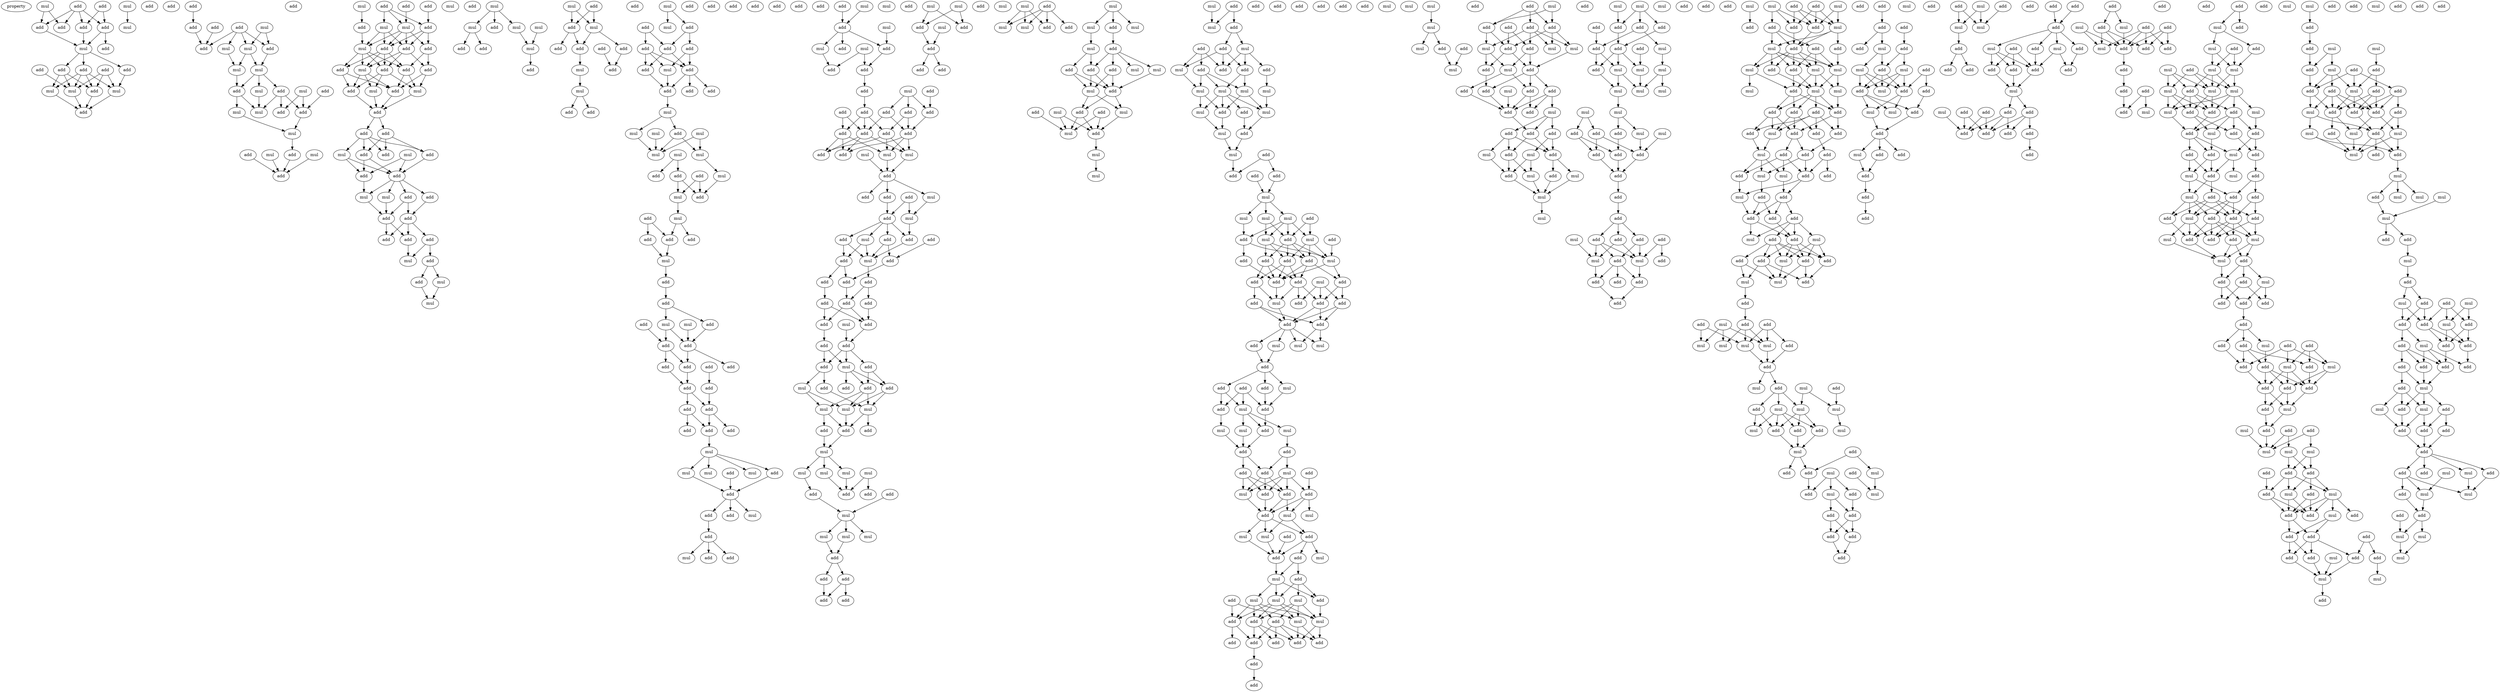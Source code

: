 digraph {
    node [fontcolor=black]
    property [mul=2,lf=1.9]
    0 [ label = add ];
    1 [ label = mul ];
    2 [ label = add ];
    3 [ label = add ];
    4 [ label = add ];
    5 [ label = add ];
    6 [ label = add ];
    7 [ label = add ];
    8 [ label = mul ];
    9 [ label = add ];
    10 [ label = add ];
    11 [ label = add ];
    12 [ label = add ];
    13 [ label = add ];
    14 [ label = add ];
    15 [ label = mul ];
    16 [ label = mul ];
    17 [ label = mul ];
    18 [ label = add ];
    19 [ label = mul ];
    20 [ label = add ];
    21 [ label = add ];
    22 [ label = mul ];
    23 [ label = add ];
    24 [ label = add ];
    25 [ label = add ];
    26 [ label = add ];
    27 [ label = mul ];
    28 [ label = add ];
    29 [ label = mul ];
    30 [ label = mul ];
    31 [ label = add ];
    32 [ label = mul ];
    33 [ label = mul ];
    34 [ label = add ];
    35 [ label = add ];
    36 [ label = add ];
    37 [ label = mul ];
    38 [ label = mul ];
    39 [ label = add ];
    40 [ label = add ];
    41 [ label = mul ];
    42 [ label = mul ];
    43 [ label = mul ];
    44 [ label = add ];
    45 [ label = mul ];
    46 [ label = add ];
    47 [ label = mul ];
    48 [ label = add ];
    49 [ label = add ];
    50 [ label = add ];
    51 [ label = add ];
    52 [ label = mul ];
    53 [ label = add ];
    54 [ label = mul ];
    55 [ label = add ];
    56 [ label = add ];
    57 [ label = mul ];
    58 [ label = add ];
    59 [ label = add ];
    60 [ label = mul ];
    61 [ label = add ];
    62 [ label = add ];
    63 [ label = mul ];
    64 [ label = add ];
    65 [ label = add ];
    66 [ label = add ];
    67 [ label = add ];
    68 [ label = add ];
    69 [ label = mul ];
    70 [ label = mul ];
    71 [ label = add ];
    72 [ label = add ];
    73 [ label = add ];
    74 [ label = mul ];
    75 [ label = add ];
    76 [ label = mul ];
    77 [ label = add ];
    78 [ label = add ];
    79 [ label = add ];
    80 [ label = add ];
    81 [ label = add ];
    82 [ label = mul ];
    83 [ label = add ];
    84 [ label = mul ];
    85 [ label = mul ];
    86 [ label = add ];
    87 [ label = add ];
    88 [ label = add ];
    89 [ label = add ];
    90 [ label = add ];
    91 [ label = add ];
    92 [ label = mul ];
    93 [ label = add ];
    94 [ label = add ];
    95 [ label = mul ];
    96 [ label = mul ];
    97 [ label = mul ];
    98 [ label = mul ];
    99 [ label = mul ];
    100 [ label = mul ];
    101 [ label = add ];
    102 [ label = add ];
    103 [ label = add ];
    104 [ label = mul ];
    105 [ label = add ];
    106 [ label = mul ];
    107 [ label = add ];
    108 [ label = mul ];
    109 [ label = add ];
    110 [ label = add ];
    111 [ label = add ];
    112 [ label = add ];
    113 [ label = add ];
    114 [ label = add ];
    115 [ label = add ];
    116 [ label = mul ];
    117 [ label = mul ];
    118 [ label = add ];
    119 [ label = add ];
    120 [ label = mul ];
    121 [ label = add ];
    122 [ label = add ];
    123 [ label = mul ];
    124 [ label = add ];
    125 [ label = add ];
    126 [ label = add ];
    127 [ label = add ];
    128 [ label = mul ];
    129 [ label = add ];
    130 [ label = add ];
    131 [ label = add ];
    132 [ label = add ];
    133 [ label = add ];
    134 [ label = mul ];
    135 [ label = mul ];
    136 [ label = add ];
    137 [ label = add ];
    138 [ label = mul ];
    139 [ label = mul ];
    140 [ label = mul ];
    141 [ label = mul ];
    142 [ label = mul ];
    143 [ label = add ];
    144 [ label = mul ];
    145 [ label = add ];
    146 [ label = add ];
    147 [ label = add ];
    148 [ label = add ];
    149 [ label = mul ];
    150 [ label = add ];
    151 [ label = mul ];
    152 [ label = add ];
    153 [ label = add ];
    154 [ label = add ];
    155 [ label = mul ];
    156 [ label = add ];
    157 [ label = add ];
    158 [ label = mul ];
    159 [ label = add ];
    160 [ label = mul ];
    161 [ label = add ];
    162 [ label = add ];
    163 [ label = add ];
    164 [ label = add ];
    165 [ label = add ];
    166 [ label = add ];
    167 [ label = add ];
    168 [ label = add ];
    169 [ label = add ];
    170 [ label = add ];
    171 [ label = add ];
    172 [ label = add ];
    173 [ label = add ];
    174 [ label = add ];
    175 [ label = add ];
    176 [ label = add ];
    177 [ label = mul ];
    178 [ label = add ];
    179 [ label = mul ];
    180 [ label = mul ];
    181 [ label = add ];
    182 [ label = mul ];
    183 [ label = add ];
    184 [ label = add ];
    185 [ label = add ];
    186 [ label = add ];
    187 [ label = add ];
    188 [ label = mul ];
    189 [ label = add ];
    190 [ label = mul ];
    191 [ label = add ];
    192 [ label = add ];
    193 [ label = add ];
    194 [ label = mul ];
    195 [ label = add ];
    196 [ label = mul ];
    197 [ label = mul ];
    198 [ label = add ];
    199 [ label = mul ];
    200 [ label = add ];
    201 [ label = add ];
    202 [ label = add ];
    203 [ label = add ];
    204 [ label = mul ];
    205 [ label = add ];
    206 [ label = add ];
    207 [ label = add ];
    208 [ label = add ];
    209 [ label = add ];
    210 [ label = add ];
    211 [ label = add ];
    212 [ label = add ];
    213 [ label = add ];
    214 [ label = add ];
    215 [ label = add ];
    216 [ label = mul ];
    217 [ label = add ];
    218 [ label = mul ];
    219 [ label = mul ];
    220 [ label = add ];
    221 [ label = add ];
    222 [ label = add ];
    223 [ label = mul ];
    224 [ label = add ];
    225 [ label = add ];
    226 [ label = mul ];
    227 [ label = add ];
    228 [ label = mul ];
    229 [ label = add ];
    230 [ label = add ];
    231 [ label = add ];
    232 [ label = mul ];
    233 [ label = add ];
    234 [ label = add ];
    235 [ label = add ];
    236 [ label = add ];
    237 [ label = add ];
    238 [ label = add ];
    239 [ label = add ];
    240 [ label = add ];
    241 [ label = mul ];
    242 [ label = add ];
    243 [ label = add ];
    244 [ label = add ];
    245 [ label = add ];
    246 [ label = add ];
    247 [ label = add ];
    248 [ label = mul ];
    249 [ label = add ];
    250 [ label = add ];
    251 [ label = add ];
    252 [ label = mul ];
    253 [ label = add ];
    254 [ label = mul ];
    255 [ label = mul ];
    256 [ label = mul ];
    257 [ label = add ];
    258 [ label = add ];
    259 [ label = mul ];
    260 [ label = add ];
    261 [ label = mul ];
    262 [ label = mul ];
    263 [ label = mul ];
    264 [ label = mul ];
    265 [ label = mul ];
    266 [ label = add ];
    267 [ label = add ];
    268 [ label = add ];
    269 [ label = add ];
    270 [ label = mul ];
    271 [ label = mul ];
    272 [ label = mul ];
    273 [ label = add ];
    274 [ label = mul ];
    275 [ label = add ];
    276 [ label = add ];
    277 [ label = add ];
    278 [ label = add ];
    279 [ label = add ];
    280 [ label = mul ];
    281 [ label = mul ];
    282 [ label = add ];
    283 [ label = mul ];
    284 [ label = add ];
    285 [ label = add ];
    286 [ label = add ];
    287 [ label = add ];
    288 [ label = add ];
    289 [ label = mul ];
    290 [ label = add ];
    291 [ label = mul ];
    292 [ label = mul ];
    293 [ label = add ];
    294 [ label = mul ];
    295 [ label = add ];
    296 [ label = mul ];
    297 [ label = add ];
    298 [ label = mul ];
    299 [ label = mul ];
    300 [ label = add ];
    301 [ label = mul ];
    302 [ label = mul ];
    303 [ label = add ];
    304 [ label = add ];
    305 [ label = add ];
    306 [ label = mul ];
    307 [ label = mul ];
    308 [ label = add ];
    309 [ label = add ];
    310 [ label = add ];
    311 [ label = add ];
    312 [ label = mul ];
    313 [ label = mul ];
    314 [ label = mul ];
    315 [ label = add ];
    316 [ label = mul ];
    317 [ label = mul ];
    318 [ label = add ];
    319 [ label = add ];
    320 [ label = mul ];
    321 [ label = mul ];
    322 [ label = mul ];
    323 [ label = add ];
    324 [ label = add ];
    325 [ label = add ];
    326 [ label = add ];
    327 [ label = add ];
    328 [ label = add ];
    329 [ label = mul ];
    330 [ label = mul ];
    331 [ label = mul ];
    332 [ label = mul ];
    333 [ label = mul ];
    334 [ label = add ];
    335 [ label = mul ];
    336 [ label = add ];
    337 [ label = mul ];
    338 [ label = mul ];
    339 [ label = add ];
    340 [ label = mul ];
    341 [ label = add ];
    342 [ label = add ];
    343 [ label = add ];
    344 [ label = add ];
    345 [ label = add ];
    346 [ label = mul ];
    347 [ label = mul ];
    348 [ label = mul ];
    349 [ label = add ];
    350 [ label = mul ];
    351 [ label = add ];
    352 [ label = add ];
    353 [ label = mul ];
    354 [ label = add ];
    355 [ label = mul ];
    356 [ label = add ];
    357 [ label = add ];
    358 [ label = add ];
    359 [ label = add ];
    360 [ label = mul ];
    361 [ label = add ];
    362 [ label = add ];
    363 [ label = add ];
    364 [ label = add ];
    365 [ label = mul ];
    366 [ label = add ];
    367 [ label = add ];
    368 [ label = mul ];
    369 [ label = add ];
    370 [ label = add ];
    371 [ label = add ];
    372 [ label = add ];
    373 [ label = add ];
    374 [ label = add ];
    375 [ label = mul ];
    376 [ label = mul ];
    377 [ label = mul ];
    378 [ label = add ];
    379 [ label = add ];
    380 [ label = mul ];
    381 [ label = add ];
    382 [ label = add ];
    383 [ label = add ];
    384 [ label = mul ];
    385 [ label = add ];
    386 [ label = mul ];
    387 [ label = mul ];
    388 [ label = add ];
    389 [ label = mul ];
    390 [ label = add ];
    391 [ label = add ];
    392 [ label = add ];
    393 [ label = add ];
    394 [ label = mul ];
    395 [ label = add ];
    396 [ label = add ];
    397 [ label = mul ];
    398 [ label = add ];
    399 [ label = add ];
    400 [ label = mul ];
    401 [ label = mul ];
    402 [ label = add ];
    403 [ label = add ];
    404 [ label = mul ];
    405 [ label = mul ];
    406 [ label = add ];
    407 [ label = mul ];
    408 [ label = add ];
    409 [ label = add ];
    410 [ label = add ];
    411 [ label = add ];
    412 [ label = mul ];
    413 [ label = mul ];
    414 [ label = mul ];
    415 [ label = add ];
    416 [ label = add ];
    417 [ label = mul ];
    418 [ label = mul ];
    419 [ label = add ];
    420 [ label = add ];
    421 [ label = mul ];
    422 [ label = add ];
    423 [ label = add ];
    424 [ label = add ];
    425 [ label = add ];
    426 [ label = add ];
    427 [ label = add ];
    428 [ label = add ];
    429 [ label = add ];
    430 [ label = add ];
    431 [ label = add ];
    432 [ label = add ];
    433 [ label = mul ];
    434 [ label = mul ];
    435 [ label = mul ];
    436 [ label = mul ];
    437 [ label = add ];
    438 [ label = add ];
    439 [ label = mul ];
    440 [ label = add ];
    441 [ label = mul ];
    442 [ label = mul ];
    443 [ label = add ];
    444 [ label = add ];
    445 [ label = add ];
    446 [ label = add ];
    447 [ label = add ];
    448 [ label = add ];
    449 [ label = mul ];
    450 [ label = mul ];
    451 [ label = mul ];
    452 [ label = add ];
    453 [ label = add ];
    454 [ label = mul ];
    455 [ label = add ];
    456 [ label = add ];
    457 [ label = mul ];
    458 [ label = add ];
    459 [ label = add ];
    460 [ label = add ];
    461 [ label = add ];
    462 [ label = mul ];
    463 [ label = add ];
    464 [ label = add ];
    465 [ label = add ];
    466 [ label = add ];
    467 [ label = add ];
    468 [ label = add ];
    469 [ label = mul ];
    470 [ label = mul ];
    471 [ label = add ];
    472 [ label = mul ];
    473 [ label = add ];
    474 [ label = mul ];
    475 [ label = mul ];
    476 [ label = add ];
    477 [ label = mul ];
    478 [ label = mul ];
    479 [ label = mul ];
    480 [ label = add ];
    481 [ label = add ];
    482 [ label = add ];
    483 [ label = add ];
    484 [ label = mul ];
    485 [ label = add ];
    486 [ label = add ];
    487 [ label = add ];
    488 [ label = mul ];
    489 [ label = add ];
    490 [ label = mul ];
    491 [ label = mul ];
    492 [ label = mul ];
    493 [ label = mul ];
    494 [ label = mul ];
    495 [ label = mul ];
    496 [ label = mul ];
    497 [ label = mul ];
    498 [ label = add ];
    499 [ label = mul ];
    500 [ label = mul ];
    501 [ label = add ];
    502 [ label = add ];
    503 [ label = add ];
    504 [ label = add ];
    505 [ label = add ];
    506 [ label = add ];
    507 [ label = add ];
    508 [ label = add ];
    509 [ label = add ];
    510 [ label = add ];
    511 [ label = add ];
    512 [ label = add ];
    513 [ label = add ];
    514 [ label = add ];
    515 [ label = add ];
    516 [ label = mul ];
    517 [ label = mul ];
    518 [ label = add ];
    519 [ label = mul ];
    520 [ label = add ];
    521 [ label = add ];
    522 [ label = add ];
    523 [ label = add ];
    524 [ label = mul ];
    525 [ label = add ];
    526 [ label = add ];
    527 [ label = add ];
    528 [ label = mul ];
    529 [ label = mul ];
    530 [ label = add ];
    531 [ label = add ];
    532 [ label = add ];
    533 [ label = add ];
    534 [ label = mul ];
    535 [ label = mul ];
    536 [ label = add ];
    537 [ label = add ];
    538 [ label = add ];
    539 [ label = mul ];
    540 [ label = add ];
    541 [ label = add ];
    542 [ label = mul ];
    543 [ label = mul ];
    544 [ label = mul ];
    545 [ label = mul ];
    546 [ label = mul ];
    547 [ label = add ];
    548 [ label = add ];
    549 [ label = add ];
    550 [ label = add ];
    551 [ label = add ];
    552 [ label = mul ];
    553 [ label = add ];
    554 [ label = add ];
    555 [ label = add ];
    556 [ label = add ];
    557 [ label = add ];
    558 [ label = add ];
    559 [ label = add ];
    560 [ label = mul ];
    561 [ label = add ];
    562 [ label = mul ];
    563 [ label = mul ];
    564 [ label = add ];
    565 [ label = add ];
    566 [ label = add ];
    567 [ label = mul ];
    568 [ label = add ];
    569 [ label = add ];
    570 [ label = add ];
    571 [ label = add ];
    572 [ label = mul ];
    573 [ label = add ];
    574 [ label = add ];
    575 [ label = mul ];
    576 [ label = add ];
    577 [ label = mul ];
    578 [ label = add ];
    579 [ label = add ];
    580 [ label = add ];
    581 [ label = mul ];
    582 [ label = mul ];
    583 [ label = add ];
    584 [ label = add ];
    585 [ label = mul ];
    586 [ label = add ];
    587 [ label = add ];
    588 [ label = add ];
    589 [ label = mul ];
    590 [ label = mul ];
    591 [ label = mul ];
    592 [ label = mul ];
    593 [ label = add ];
    594 [ label = add ];
    595 [ label = add ];
    596 [ label = mul ];
    597 [ label = mul ];
    598 [ label = add ];
    599 [ label = add ];
    600 [ label = mul ];
    601 [ label = add ];
    602 [ label = mul ];
    603 [ label = mul ];
    604 [ label = add ];
    605 [ label = mul ];
    606 [ label = mul ];
    607 [ label = add ];
    608 [ label = add ];
    609 [ label = mul ];
    610 [ label = add ];
    611 [ label = mul ];
    612 [ label = mul ];
    613 [ label = add ];
    614 [ label = add ];
    615 [ label = add ];
    616 [ label = mul ];
    617 [ label = mul ];
    618 [ label = add ];
    619 [ label = add ];
    620 [ label = add ];
    621 [ label = add ];
    622 [ label = add ];
    623 [ label = add ];
    624 [ label = add ];
    625 [ label = add ];
    626 [ label = add ];
    627 [ label = add ];
    628 [ label = mul ];
    629 [ label = add ];
    630 [ label = add ];
    631 [ label = mul ];
    632 [ label = mul ];
    633 [ label = add ];
    634 [ label = add ];
    635 [ label = add ];
    636 [ label = mul ];
    637 [ label = add ];
    638 [ label = mul ];
    639 [ label = add ];
    640 [ label = mul ];
    641 [ label = mul ];
    642 [ label = add ];
    643 [ label = add ];
    644 [ label = add ];
    645 [ label = add ];
    646 [ label = add ];
    647 [ label = mul ];
    648 [ label = add ];
    649 [ label = add ];
    650 [ label = add ];
    651 [ label = mul ];
    652 [ label = add ];
    653 [ label = add ];
    654 [ label = mul ];
    655 [ label = add ];
    656 [ label = mul ];
    657 [ label = add ];
    658 [ label = add ];
    659 [ label = add ];
    660 [ label = add ];
    661 [ label = add ];
    662 [ label = add ];
    663 [ label = add ];
    664 [ label = add ];
    665 [ label = mul ];
    666 [ label = add ];
    667 [ label = mul ];
    668 [ label = add ];
    669 [ label = add ];
    670 [ label = add ];
    671 [ label = add ];
    672 [ label = mul ];
    673 [ label = add ];
    674 [ label = mul ];
    675 [ label = add ];
    676 [ label = add ];
    677 [ label = add ];
    678 [ label = add ];
    679 [ label = add ];
    680 [ label = add ];
    681 [ label = add ];
    682 [ label = add ];
    683 [ label = add ];
    684 [ label = add ];
    685 [ label = add ];
    686 [ label = mul ];
    687 [ label = mul ];
    688 [ label = add ];
    689 [ label = mul ];
    690 [ label = add ];
    691 [ label = add ];
    692 [ label = add ];
    693 [ label = add ];
    694 [ label = add ];
    695 [ label = add ];
    696 [ label = add ];
    697 [ label = add ];
    698 [ label = add ];
    699 [ label = mul ];
    700 [ label = add ];
    701 [ label = mul ];
    702 [ label = add ];
    703 [ label = add ];
    704 [ label = add ];
    705 [ label = add ];
    706 [ label = mul ];
    707 [ label = mul ];
    708 [ label = add ];
    709 [ label = mul ];
    710 [ label = mul ];
    711 [ label = mul ];
    712 [ label = mul ];
    713 [ label = mul ];
    714 [ label = add ];
    715 [ label = mul ];
    716 [ label = mul ];
    717 [ label = add ];
    718 [ label = add ];
    719 [ label = add ];
    720 [ label = add ];
    721 [ label = mul ];
    722 [ label = add ];
    723 [ label = add ];
    724 [ label = mul ];
    725 [ label = add ];
    726 [ label = add ];
    727 [ label = add ];
    728 [ label = add ];
    729 [ label = mul ];
    730 [ label = mul ];
    731 [ label = add ];
    732 [ label = add ];
    733 [ label = mul ];
    734 [ label = add ];
    735 [ label = add ];
    736 [ label = add ];
    737 [ label = add ];
    738 [ label = mul ];
    739 [ label = add ];
    740 [ label = add ];
    741 [ label = mul ];
    742 [ label = add ];
    743 [ label = mul ];
    744 [ label = add ];
    745 [ label = add ];
    746 [ label = add ];
    747 [ label = mul ];
    748 [ label = mul ];
    749 [ label = add ];
    750 [ label = add ];
    751 [ label = add ];
    752 [ label = mul ];
    753 [ label = add ];
    754 [ label = add ];
    755 [ label = add ];
    756 [ label = add ];
    757 [ label = add ];
    758 [ label = mul ];
    759 [ label = add ];
    760 [ label = add ];
    761 [ label = add ];
    762 [ label = mul ];
    763 [ label = add ];
    764 [ label = mul ];
    765 [ label = add ];
    766 [ label = add ];
    767 [ label = add ];
    768 [ label = add ];
    769 [ label = add ];
    770 [ label = mul ];
    771 [ label = mul ];
    772 [ label = add ];
    773 [ label = add ];
    774 [ label = add ];
    775 [ label = mul ];
    776 [ label = mul ];
    777 [ label = mul ];
    778 [ label = add ];
    779 [ label = add ];
    780 [ label = add ];
    781 [ label = add ];
    782 [ label = mul ];
    783 [ label = mul ];
    784 [ label = add ];
    785 [ label = mul ];
    786 [ label = add ];
    787 [ label = add ];
    788 [ label = add ];
    789 [ label = add ];
    790 [ label = add ];
    791 [ label = add ];
    792 [ label = mul ];
    793 [ label = add ];
    794 [ label = add ];
    795 [ label = add ];
    796 [ label = add ];
    797 [ label = mul ];
    798 [ label = mul ];
    799 [ label = add ];
    800 [ label = mul ];
    801 [ label = add ];
    802 [ label = add ];
    803 [ label = add ];
    804 [ label = mul ];
    805 [ label = mul ];
    806 [ label = add ];
    807 [ label = mul ];
    808 [ label = add ];
    809 [ label = add ];
    810 [ label = mul ];
    811 [ label = add ];
    812 [ label = add ];
    813 [ label = add ];
    814 [ label = add ];
    815 [ label = add ];
    816 [ label = mul ];
    817 [ label = add ];
    818 [ label = add ];
    819 [ label = add ];
    820 [ label = add ];
    821 [ label = add ];
    822 [ label = mul ];
    823 [ label = mul ];
    824 [ label = mul ];
    825 [ label = add ];
    826 [ label = add ];
    827 [ label = mul ];
    828 [ label = mul ];
    829 [ label = add ];
    830 [ label = mul ];
    831 [ label = mul ];
    832 [ label = mul ];
    833 [ label = add ];
    834 [ label = mul ];
    835 [ label = mul ];
    836 [ label = add ];
    837 [ label = add ];
    838 [ label = mul ];
    839 [ label = add ];
    840 [ label = add ];
    841 [ label = mul ];
    842 [ label = add ];
    843 [ label = mul ];
    844 [ label = add ];
    845 [ label = mul ];
    846 [ label = add ];
    847 [ label = add ];
    848 [ label = add ];
    849 [ label = add ];
    850 [ label = add ];
    851 [ label = add ];
    852 [ label = mul ];
    853 [ label = add ];
    854 [ label = add ];
    855 [ label = add ];
    856 [ label = add ];
    857 [ label = mul ];
    858 [ label = add ];
    859 [ label = mul ];
    860 [ label = add ];
    861 [ label = add ];
    862 [ label = mul ];
    863 [ label = add ];
    864 [ label = add ];
    865 [ label = add ];
    866 [ label = add ];
    867 [ label = add ];
    868 [ label = mul ];
    869 [ label = mul ];
    870 [ label = add ];
    871 [ label = add ];
    872 [ label = add ];
    873 [ label = add ];
    874 [ label = mul ];
    875 [ label = mul ];
    876 [ label = add ];
    877 [ label = add ];
    878 [ label = mul ];
    879 [ label = add ];
    880 [ label = mul ];
    881 [ label = mul ];
    0 -> 3 [ name = 0 ];
    0 -> 4 [ name = 1 ];
    0 -> 5 [ name = 2 ];
    0 -> 6 [ name = 3 ];
    1 -> 3 [ name = 4 ];
    1 -> 4 [ name = 5 ];
    2 -> 5 [ name = 6 ];
    2 -> 6 [ name = 7 ];
    3 -> 8 [ name = 8 ];
    5 -> 7 [ name = 9 ];
    5 -> 8 [ name = 10 ];
    6 -> 8 [ name = 11 ];
    8 -> 9 [ name = 12 ];
    8 -> 10 [ name = 13 ];
    8 -> 11 [ name = 14 ];
    9 -> 14 [ name = 15 ];
    9 -> 15 [ name = 16 ];
    9 -> 16 [ name = 17 ];
    10 -> 14 [ name = 18 ];
    10 -> 15 [ name = 19 ];
    10 -> 16 [ name = 20 ];
    10 -> 17 [ name = 21 ];
    11 -> 17 [ name = 22 ];
    12 -> 15 [ name = 23 ];
    13 -> 14 [ name = 24 ];
    13 -> 15 [ name = 25 ];
    13 -> 17 [ name = 26 ];
    14 -> 18 [ name = 27 ];
    15 -> 18 [ name = 28 ];
    16 -> 18 [ name = 29 ];
    17 -> 18 [ name = 30 ];
    19 -> 22 [ name = 31 ];
    23 -> 25 [ name = 32 ];
    24 -> 28 [ name = 33 ];
    24 -> 29 [ name = 34 ];
    24 -> 30 [ name = 35 ];
    24 -> 31 [ name = 36 ];
    25 -> 31 [ name = 37 ];
    26 -> 31 [ name = 38 ];
    27 -> 28 [ name = 39 ];
    27 -> 30 [ name = 40 ];
    28 -> 32 [ name = 41 ];
    29 -> 33 [ name = 42 ];
    30 -> 32 [ name = 43 ];
    30 -> 33 [ name = 44 ];
    32 -> 34 [ name = 45 ];
    32 -> 35 [ name = 46 ];
    32 -> 38 [ name = 47 ];
    33 -> 34 [ name = 48 ];
    34 -> 41 [ name = 49 ];
    34 -> 42 [ name = 50 ];
    35 -> 39 [ name = 51 ];
    35 -> 40 [ name = 52 ];
    35 -> 41 [ name = 53 ];
    36 -> 40 [ name = 54 ];
    37 -> 39 [ name = 55 ];
    37 -> 40 [ name = 56 ];
    38 -> 41 [ name = 57 ];
    40 -> 43 [ name = 58 ];
    42 -> 43 [ name = 59 ];
    43 -> 46 [ name = 60 ];
    44 -> 49 [ name = 61 ];
    45 -> 49 [ name = 62 ];
    46 -> 49 [ name = 63 ];
    47 -> 49 [ name = 64 ];
    50 -> 57 [ name = 65 ];
    51 -> 56 [ name = 66 ];
    52 -> 55 [ name = 67 ];
    53 -> 54 [ name = 68 ];
    53 -> 56 [ name = 69 ];
    53 -> 57 [ name = 70 ];
    54 -> 59 [ name = 71 ];
    54 -> 60 [ name = 72 ];
    54 -> 61 [ name = 73 ];
    55 -> 60 [ name = 74 ];
    56 -> 58 [ name = 75 ];
    56 -> 59 [ name = 76 ];
    56 -> 61 [ name = 77 ];
    57 -> 58 [ name = 78 ];
    57 -> 59 [ name = 79 ];
    57 -> 60 [ name = 80 ];
    57 -> 61 [ name = 81 ];
    58 -> 64 [ name = 82 ];
    58 -> 65 [ name = 83 ];
    59 -> 62 [ name = 84 ];
    59 -> 63 [ name = 85 ];
    59 -> 64 [ name = 86 ];
    59 -> 66 [ name = 87 ];
    60 -> 62 [ name = 88 ];
    60 -> 63 [ name = 89 ];
    60 -> 64 [ name = 90 ];
    60 -> 66 [ name = 91 ];
    61 -> 62 [ name = 92 ];
    61 -> 63 [ name = 93 ];
    61 -> 65 [ name = 94 ];
    62 -> 67 [ name = 95 ];
    62 -> 69 [ name = 96 ];
    62 -> 70 [ name = 97 ];
    63 -> 67 [ name = 98 ];
    63 -> 68 [ name = 99 ];
    63 -> 70 [ name = 100 ];
    64 -> 68 [ name = 101 ];
    64 -> 69 [ name = 102 ];
    65 -> 68 [ name = 103 ];
    65 -> 69 [ name = 104 ];
    66 -> 67 [ name = 105 ];
    66 -> 68 [ name = 106 ];
    67 -> 71 [ name = 107 ];
    68 -> 71 [ name = 108 ];
    69 -> 71 [ name = 109 ];
    70 -> 71 [ name = 110 ];
    71 -> 72 [ name = 111 ];
    71 -> 73 [ name = 112 ];
    72 -> 74 [ name = 113 ];
    72 -> 75 [ name = 114 ];
    72 -> 77 [ name = 115 ];
    72 -> 78 [ name = 116 ];
    73 -> 75 [ name = 117 ];
    73 -> 77 [ name = 118 ];
    73 -> 78 [ name = 119 ];
    74 -> 79 [ name = 120 ];
    74 -> 80 [ name = 121 ];
    76 -> 79 [ name = 122 ];
    76 -> 80 [ name = 123 ];
    77 -> 79 [ name = 124 ];
    77 -> 80 [ name = 125 ];
    78 -> 79 [ name = 126 ];
    79 -> 81 [ name = 127 ];
    79 -> 83 [ name = 128 ];
    79 -> 84 [ name = 129 ];
    79 -> 85 [ name = 130 ];
    80 -> 85 [ name = 131 ];
    81 -> 87 [ name = 132 ];
    83 -> 86 [ name = 133 ];
    83 -> 87 [ name = 134 ];
    84 -> 86 [ name = 135 ];
    85 -> 86 [ name = 136 ];
    86 -> 88 [ name = 137 ];
    86 -> 89 [ name = 138 ];
    87 -> 88 [ name = 139 ];
    87 -> 89 [ name = 140 ];
    87 -> 90 [ name = 141 ];
    89 -> 92 [ name = 142 ];
    90 -> 91 [ name = 143 ];
    90 -> 92 [ name = 144 ];
    91 -> 94 [ name = 145 ];
    91 -> 95 [ name = 146 ];
    94 -> 96 [ name = 147 ];
    95 -> 96 [ name = 148 ];
    97 -> 98 [ name = 149 ];
    97 -> 99 [ name = 150 ];
    97 -> 101 [ name = 151 ];
    98 -> 104 [ name = 152 ];
    99 -> 102 [ name = 153 ];
    99 -> 103 [ name = 154 ];
    100 -> 104 [ name = 155 ];
    104 -> 105 [ name = 156 ];
    106 -> 108 [ name = 157 ];
    106 -> 109 [ name = 158 ];
    107 -> 108 [ name = 159 ];
    107 -> 109 [ name = 160 ];
    108 -> 113 [ name = 161 ];
    108 -> 114 [ name = 162 ];
    109 -> 111 [ name = 163 ];
    109 -> 113 [ name = 164 ];
    112 -> 115 [ name = 165 ];
    113 -> 116 [ name = 166 ];
    114 -> 115 [ name = 167 ];
    116 -> 117 [ name = 168 ];
    117 -> 118 [ name = 169 ];
    117 -> 119 [ name = 170 ];
    120 -> 122 [ name = 171 ];
    120 -> 123 [ name = 172 ];
    121 -> 125 [ name = 173 ];
    121 -> 126 [ name = 174 ];
    122 -> 124 [ name = 175 ];
    122 -> 125 [ name = 176 ];
    124 -> 128 [ name = 177 ];
    124 -> 129 [ name = 178 ];
    125 -> 127 [ name = 179 ];
    125 -> 129 [ name = 180 ];
    126 -> 127 [ name = 181 ];
    126 -> 128 [ name = 182 ];
    126 -> 129 [ name = 183 ];
    127 -> 133 [ name = 184 ];
    128 -> 133 [ name = 185 ];
    129 -> 130 [ name = 186 ];
    129 -> 131 [ name = 187 ];
    129 -> 133 [ name = 188 ];
    133 -> 134 [ name = 189 ];
    134 -> 135 [ name = 190 ];
    134 -> 136 [ name = 191 ];
    135 -> 142 [ name = 192 ];
    136 -> 141 [ name = 193 ];
    136 -> 142 [ name = 194 ];
    138 -> 142 [ name = 195 ];
    139 -> 141 [ name = 196 ];
    139 -> 142 [ name = 197 ];
    140 -> 143 [ name = 198 ];
    140 -> 146 [ name = 199 ];
    141 -> 144 [ name = 200 ];
    143 -> 148 [ name = 201 ];
    143 -> 149 [ name = 202 ];
    144 -> 148 [ name = 203 ];
    147 -> 148 [ name = 204 ];
    147 -> 149 [ name = 205 ];
    149 -> 151 [ name = 206 ];
    150 -> 152 [ name = 207 ];
    150 -> 153 [ name = 208 ];
    151 -> 153 [ name = 209 ];
    151 -> 154 [ name = 210 ];
    152 -> 155 [ name = 211 ];
    153 -> 155 [ name = 212 ];
    155 -> 156 [ name = 213 ];
    156 -> 157 [ name = 214 ];
    157 -> 160 [ name = 215 ];
    157 -> 161 [ name = 216 ];
    158 -> 164 [ name = 217 ];
    159 -> 163 [ name = 218 ];
    160 -> 163 [ name = 219 ];
    160 -> 164 [ name = 220 ];
    161 -> 164 [ name = 221 ];
    163 -> 165 [ name = 222 ];
    163 -> 166 [ name = 223 ];
    164 -> 165 [ name = 224 ];
    164 -> 168 [ name = 225 ];
    165 -> 169 [ name = 226 ];
    166 -> 169 [ name = 227 ];
    167 -> 170 [ name = 228 ];
    169 -> 171 [ name = 229 ];
    169 -> 172 [ name = 230 ];
    170 -> 171 [ name = 231 ];
    171 -> 174 [ name = 232 ];
    171 -> 176 [ name = 233 ];
    172 -> 175 [ name = 234 ];
    172 -> 176 [ name = 235 ];
    176 -> 177 [ name = 236 ];
    177 -> 179 [ name = 237 ];
    177 -> 180 [ name = 238 ];
    177 -> 181 [ name = 239 ];
    177 -> 182 [ name = 240 ];
    178 -> 183 [ name = 241 ];
    181 -> 183 [ name = 242 ];
    182 -> 183 [ name = 243 ];
    183 -> 184 [ name = 244 ];
    183 -> 186 [ name = 245 ];
    183 -> 188 [ name = 246 ];
    184 -> 189 [ name = 247 ];
    189 -> 190 [ name = 248 ];
    189 -> 191 [ name = 249 ];
    189 -> 192 [ name = 250 ];
    193 -> 195 [ name = 251 ];
    194 -> 195 [ name = 252 ];
    195 -> 197 [ name = 253 ];
    195 -> 198 [ name = 254 ];
    195 -> 200 [ name = 255 ];
    196 -> 198 [ name = 256 ];
    197 -> 202 [ name = 257 ];
    198 -> 201 [ name = 258 ];
    199 -> 201 [ name = 259 ];
    199 -> 202 [ name = 260 ];
    201 -> 203 [ name = 261 ];
    203 -> 207 [ name = 262 ];
    204 -> 206 [ name = 263 ];
    204 -> 208 [ name = 264 ];
    204 -> 210 [ name = 265 ];
    205 -> 208 [ name = 266 ];
    206 -> 212 [ name = 267 ];
    206 -> 214 [ name = 268 ];
    207 -> 211 [ name = 269 ];
    207 -> 212 [ name = 270 ];
    207 -> 213 [ name = 271 ];
    208 -> 214 [ name = 272 ];
    209 -> 212 [ name = 273 ];
    209 -> 213 [ name = 274 ];
    210 -> 211 [ name = 275 ];
    210 -> 214 [ name = 276 ];
    211 -> 215 [ name = 277 ];
    211 -> 216 [ name = 278 ];
    211 -> 218 [ name = 279 ];
    212 -> 215 [ name = 280 ];
    212 -> 217 [ name = 281 ];
    212 -> 218 [ name = 282 ];
    213 -> 215 [ name = 283 ];
    213 -> 216 [ name = 284 ];
    213 -> 217 [ name = 285 ];
    214 -> 216 [ name = 286 ];
    214 -> 217 [ name = 287 ];
    214 -> 218 [ name = 288 ];
    216 -> 220 [ name = 289 ];
    218 -> 220 [ name = 290 ];
    219 -> 220 [ name = 291 ];
    220 -> 221 [ name = 292 ];
    220 -> 222 [ name = 293 ];
    220 -> 223 [ name = 294 ];
    221 -> 225 [ name = 295 ];
    223 -> 226 [ name = 296 ];
    224 -> 225 [ name = 297 ];
    224 -> 226 [ name = 298 ];
    225 -> 227 [ name = 299 ];
    225 -> 228 [ name = 300 ];
    225 -> 229 [ name = 301 ];
    225 -> 231 [ name = 302 ];
    226 -> 231 [ name = 303 ];
    227 -> 232 [ name = 304 ];
    227 -> 233 [ name = 305 ];
    228 -> 232 [ name = 306 ];
    228 -> 234 [ name = 307 ];
    229 -> 232 [ name = 308 ];
    229 -> 234 [ name = 309 ];
    230 -> 233 [ name = 310 ];
    231 -> 232 [ name = 311 ];
    232 -> 236 [ name = 312 ];
    233 -> 235 [ name = 313 ];
    234 -> 235 [ name = 314 ];
    234 -> 237 [ name = 315 ];
    235 -> 240 [ name = 316 ];
    236 -> 238 [ name = 317 ];
    236 -> 240 [ name = 318 ];
    237 -> 239 [ name = 319 ];
    238 -> 243 [ name = 320 ];
    239 -> 242 [ name = 321 ];
    239 -> 243 [ name = 322 ];
    240 -> 242 [ name = 323 ];
    240 -> 243 [ name = 324 ];
    241 -> 244 [ name = 325 ];
    242 -> 245 [ name = 326 ];
    243 -> 244 [ name = 327 ];
    244 -> 246 [ name = 328 ];
    244 -> 247 [ name = 329 ];
    244 -> 248 [ name = 330 ];
    245 -> 246 [ name = 331 ];
    245 -> 248 [ name = 332 ];
    246 -> 249 [ name = 333 ];
    246 -> 252 [ name = 334 ];
    247 -> 251 [ name = 335 ];
    247 -> 253 [ name = 336 ];
    248 -> 250 [ name = 337 ];
    248 -> 251 [ name = 338 ];
    248 -> 253 [ name = 339 ];
    249 -> 254 [ name = 340 ];
    251 -> 254 [ name = 341 ];
    251 -> 255 [ name = 342 ];
    251 -> 256 [ name = 343 ];
    252 -> 255 [ name = 344 ];
    252 -> 256 [ name = 345 ];
    253 -> 254 [ name = 346 ];
    253 -> 255 [ name = 347 ];
    254 -> 258 [ name = 348 ];
    254 -> 260 [ name = 349 ];
    255 -> 260 [ name = 350 ];
    256 -> 257 [ name = 351 ];
    256 -> 260 [ name = 352 ];
    257 -> 261 [ name = 353 ];
    260 -> 261 [ name = 354 ];
    261 -> 262 [ name = 355 ];
    261 -> 263 [ name = 356 ];
    261 -> 264 [ name = 357 ];
    262 -> 266 [ name = 358 ];
    263 -> 267 [ name = 359 ];
    264 -> 266 [ name = 360 ];
    265 -> 266 [ name = 361 ];
    265 -> 268 [ name = 362 ];
    267 -> 270 [ name = 363 ];
    269 -> 270 [ name = 364 ];
    270 -> 271 [ name = 365 ];
    270 -> 272 [ name = 366 ];
    270 -> 274 [ name = 367 ];
    271 -> 275 [ name = 368 ];
    272 -> 275 [ name = 369 ];
    275 -> 276 [ name = 370 ];
    275 -> 277 [ name = 371 ];
    276 -> 279 [ name = 372 ];
    277 -> 278 [ name = 373 ];
    277 -> 279 [ name = 374 ];
    280 -> 282 [ name = 375 ];
    280 -> 284 [ name = 376 ];
    281 -> 282 [ name = 377 ];
    281 -> 284 [ name = 378 ];
    282 -> 285 [ name = 379 ];
    283 -> 285 [ name = 380 ];
    285 -> 286 [ name = 381 ];
    285 -> 287 [ name = 382 ];
    290 -> 292 [ name = 383 ];
    290 -> 293 [ name = 384 ];
    290 -> 294 [ name = 385 ];
    290 -> 295 [ name = 386 ];
    291 -> 292 [ name = 387 ];
    291 -> 294 [ name = 388 ];
    291 -> 295 [ name = 389 ];
    296 -> 297 [ name = 390 ];
    296 -> 298 [ name = 391 ];
    296 -> 299 [ name = 392 ];
    297 -> 300 [ name = 393 ];
    298 -> 301 [ name = 394 ];
    300 -> 302 [ name = 395 ];
    300 -> 304 [ name = 396 ];
    300 -> 305 [ name = 397 ];
    300 -> 306 [ name = 398 ];
    301 -> 303 [ name = 399 ];
    301 -> 304 [ name = 400 ];
    302 -> 308 [ name = 401 ];
    303 -> 307 [ name = 402 ];
    303 -> 308 [ name = 403 ];
    304 -> 307 [ name = 404 ];
    304 -> 308 [ name = 405 ];
    305 -> 307 [ name = 406 ];
    305 -> 308 [ name = 407 ];
    307 -> 311 [ name = 408 ];
    307 -> 312 [ name = 409 ];
    308 -> 311 [ name = 410 ];
    308 -> 312 [ name = 411 ];
    309 -> 314 [ name = 412 ];
    309 -> 315 [ name = 413 ];
    310 -> 314 [ name = 414 ];
    311 -> 314 [ name = 415 ];
    311 -> 315 [ name = 416 ];
    312 -> 315 [ name = 417 ];
    313 -> 314 [ name = 418 ];
    313 -> 315 [ name = 419 ];
    315 -> 316 [ name = 420 ];
    316 -> 320 [ name = 421 ];
    317 -> 321 [ name = 422 ];
    318 -> 319 [ name = 423 ];
    318 -> 321 [ name = 424 ];
    319 -> 322 [ name = 425 ];
    319 -> 323 [ name = 426 ];
    322 -> 325 [ name = 427 ];
    322 -> 327 [ name = 428 ];
    322 -> 328 [ name = 429 ];
    323 -> 327 [ name = 430 ];
    323 -> 328 [ name = 431 ];
    323 -> 329 [ name = 432 ];
    324 -> 326 [ name = 433 ];
    324 -> 327 [ name = 434 ];
    324 -> 329 [ name = 435 ];
    325 -> 332 [ name = 436 ];
    326 -> 330 [ name = 437 ];
    326 -> 331 [ name = 438 ];
    326 -> 333 [ name = 439 ];
    328 -> 330 [ name = 440 ];
    328 -> 333 [ name = 441 ];
    329 -> 331 [ name = 442 ];
    330 -> 334 [ name = 443 ];
    330 -> 335 [ name = 444 ];
    330 -> 336 [ name = 445 ];
    330 -> 337 [ name = 446 ];
    331 -> 334 [ name = 447 ];
    331 -> 337 [ name = 448 ];
    332 -> 335 [ name = 449 ];
    333 -> 334 [ name = 450 ];
    333 -> 335 [ name = 451 ];
    334 -> 338 [ name = 452 ];
    335 -> 339 [ name = 453 ];
    336 -> 339 [ name = 454 ];
    337 -> 338 [ name = 455 ];
    338 -> 340 [ name = 456 ];
    339 -> 340 [ name = 457 ];
    340 -> 343 [ name = 458 ];
    341 -> 343 [ name = 459 ];
    341 -> 344 [ name = 460 ];
    342 -> 346 [ name = 461 ];
    344 -> 346 [ name = 462 ];
    346 -> 347 [ name = 463 ];
    346 -> 348 [ name = 464 ];
    346 -> 350 [ name = 465 ];
    347 -> 352 [ name = 466 ];
    347 -> 355 [ name = 467 ];
    348 -> 352 [ name = 468 ];
    348 -> 353 [ name = 469 ];
    348 -> 354 [ name = 470 ];
    348 -> 355 [ name = 471 ];
    349 -> 352 [ name = 472 ];
    349 -> 353 [ name = 473 ];
    350 -> 354 [ name = 474 ];
    351 -> 360 [ name = 475 ];
    352 -> 356 [ name = 476 ];
    352 -> 357 [ name = 477 ];
    352 -> 358 [ name = 478 ];
    352 -> 360 [ name = 479 ];
    353 -> 356 [ name = 480 ];
    353 -> 358 [ name = 481 ];
    353 -> 360 [ name = 482 ];
    354 -> 358 [ name = 483 ];
    354 -> 359 [ name = 484 ];
    355 -> 356 [ name = 485 ];
    355 -> 357 [ name = 486 ];
    355 -> 360 [ name = 487 ];
    356 -> 361 [ name = 488 ];
    356 -> 362 [ name = 489 ];
    356 -> 364 [ name = 490 ];
    357 -> 361 [ name = 491 ];
    357 -> 362 [ name = 492 ];
    357 -> 364 [ name = 493 ];
    358 -> 362 [ name = 494 ];
    358 -> 363 [ name = 495 ];
    358 -> 364 [ name = 496 ];
    359 -> 364 [ name = 497 ];
    360 -> 363 [ name = 498 ];
    360 -> 364 [ name = 499 ];
    361 -> 368 [ name = 500 ];
    361 -> 370 [ name = 501 ];
    362 -> 366 [ name = 502 ];
    362 -> 368 [ name = 503 ];
    362 -> 369 [ name = 504 ];
    363 -> 366 [ name = 505 ];
    363 -> 367 [ name = 506 ];
    364 -> 368 [ name = 507 ];
    365 -> 366 [ name = 508 ];
    365 -> 367 [ name = 509 ];
    365 -> 369 [ name = 510 ];
    366 -> 371 [ name = 511 ];
    366 -> 372 [ name = 512 ];
    367 -> 371 [ name = 513 ];
    367 -> 372 [ name = 514 ];
    368 -> 371 [ name = 515 ];
    370 -> 371 [ name = 516 ];
    370 -> 372 [ name = 517 ];
    371 -> 373 [ name = 518 ];
    371 -> 375 [ name = 519 ];
    371 -> 376 [ name = 520 ];
    371 -> 377 [ name = 521 ];
    372 -> 376 [ name = 522 ];
    372 -> 377 [ name = 523 ];
    373 -> 378 [ name = 524 ];
    375 -> 378 [ name = 525 ];
    378 -> 379 [ name = 526 ];
    378 -> 380 [ name = 527 ];
    378 -> 382 [ name = 528 ];
    379 -> 384 [ name = 529 ];
    379 -> 385 [ name = 530 ];
    380 -> 383 [ name = 531 ];
    381 -> 383 [ name = 532 ];
    381 -> 384 [ name = 533 ];
    381 -> 385 [ name = 534 ];
    382 -> 383 [ name = 535 ];
    383 -> 388 [ name = 536 ];
    384 -> 387 [ name = 537 ];
    384 -> 388 [ name = 538 ];
    384 -> 389 [ name = 539 ];
    385 -> 386 [ name = 540 ];
    386 -> 390 [ name = 541 ];
    387 -> 391 [ name = 542 ];
    388 -> 390 [ name = 543 ];
    389 -> 390 [ name = 544 ];
    390 -> 393 [ name = 545 ];
    390 -> 395 [ name = 546 ];
    391 -> 393 [ name = 547 ];
    391 -> 394 [ name = 548 ];
    392 -> 398 [ name = 549 ];
    393 -> 396 [ name = 550 ];
    393 -> 397 [ name = 551 ];
    393 -> 399 [ name = 552 ];
    394 -> 396 [ name = 553 ];
    394 -> 397 [ name = 554 ];
    394 -> 398 [ name = 555 ];
    394 -> 399 [ name = 556 ];
    395 -> 396 [ name = 557 ];
    395 -> 397 [ name = 558 ];
    395 -> 399 [ name = 559 ];
    396 -> 401 [ name = 560 ];
    396 -> 402 [ name = 561 ];
    397 -> 402 [ name = 562 ];
    398 -> 400 [ name = 563 ];
    398 -> 401 [ name = 564 ];
    398 -> 402 [ name = 565 ];
    399 -> 402 [ name = 566 ];
    401 -> 404 [ name = 567 ];
    401 -> 406 [ name = 568 ];
    402 -> 404 [ name = 569 ];
    402 -> 405 [ name = 570 ];
    402 -> 406 [ name = 571 ];
    403 -> 409 [ name = 572 ];
    404 -> 409 [ name = 573 ];
    405 -> 409 [ name = 574 ];
    406 -> 407 [ name = 575 ];
    406 -> 408 [ name = 576 ];
    406 -> 409 [ name = 577 ];
    408 -> 411 [ name = 578 ];
    408 -> 412 [ name = 579 ];
    409 -> 412 [ name = 580 ];
    411 -> 414 [ name = 581 ];
    411 -> 415 [ name = 582 ];
    411 -> 417 [ name = 583 ];
    412 -> 413 [ name = 584 ];
    412 -> 415 [ name = 585 ];
    412 -> 417 [ name = 586 ];
    413 -> 419 [ name = 587 ];
    413 -> 420 [ name = 588 ];
    413 -> 421 [ name = 589 ];
    413 -> 422 [ name = 590 ];
    414 -> 418 [ name = 591 ];
    414 -> 419 [ name = 592 ];
    414 -> 420 [ name = 593 ];
    414 -> 421 [ name = 594 ];
    415 -> 421 [ name = 595 ];
    416 -> 418 [ name = 596 ];
    416 -> 422 [ name = 597 ];
    417 -> 418 [ name = 598 ];
    417 -> 420 [ name = 599 ];
    417 -> 421 [ name = 600 ];
    417 -> 422 [ name = 601 ];
    418 -> 425 [ name = 602 ];
    418 -> 427 [ name = 603 ];
    419 -> 423 [ name = 604 ];
    419 -> 425 [ name = 605 ];
    419 -> 426 [ name = 606 ];
    419 -> 427 [ name = 607 ];
    420 -> 423 [ name = 608 ];
    420 -> 425 [ name = 609 ];
    420 -> 426 [ name = 610 ];
    421 -> 425 [ name = 611 ];
    421 -> 427 [ name = 612 ];
    422 -> 424 [ name = 613 ];
    422 -> 426 [ name = 614 ];
    426 -> 428 [ name = 615 ];
    428 -> 429 [ name = 616 ];
    435 -> 436 [ name = 617 ];
    436 -> 439 [ name = 618 ];
    436 -> 440 [ name = 619 ];
    438 -> 441 [ name = 620 ];
    440 -> 441 [ name = 621 ];
    442 -> 444 [ name = 622 ];
    442 -> 447 [ name = 623 ];
    443 -> 444 [ name = 624 ];
    443 -> 445 [ name = 625 ];
    443 -> 447 [ name = 626 ];
    444 -> 448 [ name = 627 ];
    444 -> 449 [ name = 628 ];
    445 -> 449 [ name = 629 ];
    445 -> 450 [ name = 630 ];
    445 -> 451 [ name = 631 ];
    445 -> 452 [ name = 632 ];
    446 -> 448 [ name = 633 ];
    446 -> 452 [ name = 634 ];
    447 -> 448 [ name = 635 ];
    447 -> 450 [ name = 636 ];
    447 -> 451 [ name = 637 ];
    448 -> 453 [ name = 638 ];
    448 -> 455 [ name = 639 ];
    449 -> 454 [ name = 640 ];
    449 -> 455 [ name = 641 ];
    450 -> 453 [ name = 642 ];
    452 -> 453 [ name = 643 ];
    452 -> 454 [ name = 644 ];
    453 -> 456 [ name = 645 ];
    453 -> 459 [ name = 646 ];
    453 -> 460 [ name = 647 ];
    454 -> 458 [ name = 648 ];
    454 -> 459 [ name = 649 ];
    455 -> 460 [ name = 650 ];
    456 -> 461 [ name = 651 ];
    456 -> 462 [ name = 652 ];
    456 -> 463 [ name = 653 ];
    457 -> 463 [ name = 654 ];
    458 -> 463 [ name = 655 ];
    459 -> 461 [ name = 656 ];
    459 -> 463 [ name = 657 ];
    460 -> 463 [ name = 658 ];
    462 -> 464 [ name = 659 ];
    462 -> 465 [ name = 660 ];
    462 -> 466 [ name = 661 ];
    463 -> 464 [ name = 662 ];
    464 -> 467 [ name = 663 ];
    464 -> 468 [ name = 664 ];
    465 -> 468 [ name = 665 ];
    465 -> 470 [ name = 666 ];
    466 -> 467 [ name = 667 ];
    466 -> 468 [ name = 668 ];
    466 -> 469 [ name = 669 ];
    467 -> 471 [ name = 670 ];
    467 -> 472 [ name = 671 ];
    468 -> 473 [ name = 672 ];
    468 -> 474 [ name = 673 ];
    469 -> 471 [ name = 674 ];
    470 -> 471 [ name = 675 ];
    470 -> 472 [ name = 676 ];
    471 -> 475 [ name = 677 ];
    472 -> 475 [ name = 678 ];
    473 -> 475 [ name = 679 ];
    474 -> 475 [ name = 680 ];
    475 -> 477 [ name = 681 ];
    478 -> 482 [ name = 682 ];
    479 -> 481 [ name = 683 ];
    479 -> 482 [ name = 684 ];
    479 -> 483 [ name = 685 ];
    480 -> 485 [ name = 686 ];
    481 -> 485 [ name = 687 ];
    481 -> 488 [ name = 688 ];
    482 -> 487 [ name = 689 ];
    483 -> 487 [ name = 690 ];
    485 -> 489 [ name = 691 ];
    485 -> 491 [ name = 692 ];
    486 -> 492 [ name = 693 ];
    487 -> 489 [ name = 694 ];
    487 -> 491 [ name = 695 ];
    487 -> 492 [ name = 696 ];
    488 -> 490 [ name = 697 ];
    489 -> 493 [ name = 698 ];
    490 -> 494 [ name = 699 ];
    490 -> 495 [ name = 700 ];
    491 -> 493 [ name = 701 ];
    491 -> 494 [ name = 702 ];
    492 -> 494 [ name = 703 ];
    493 -> 496 [ name = 704 ];
    496 -> 499 [ name = 705 ];
    496 -> 501 [ name = 706 ];
    497 -> 498 [ name = 707 ];
    497 -> 502 [ name = 708 ];
    498 -> 503 [ name = 709 ];
    498 -> 504 [ name = 710 ];
    499 -> 504 [ name = 711 ];
    500 -> 504 [ name = 712 ];
    501 -> 505 [ name = 713 ];
    502 -> 503 [ name = 714 ];
    502 -> 505 [ name = 715 ];
    503 -> 507 [ name = 716 ];
    504 -> 507 [ name = 717 ];
    505 -> 507 [ name = 718 ];
    507 -> 508 [ name = 719 ];
    508 -> 511 [ name = 720 ];
    511 -> 513 [ name = 721 ];
    511 -> 514 [ name = 722 ];
    511 -> 515 [ name = 723 ];
    512 -> 517 [ name = 724 ];
    512 -> 518 [ name = 725 ];
    513 -> 517 [ name = 726 ];
    513 -> 519 [ name = 727 ];
    514 -> 517 [ name = 728 ];
    514 -> 520 [ name = 729 ];
    515 -> 517 [ name = 730 ];
    515 -> 519 [ name = 731 ];
    515 -> 520 [ name = 732 ];
    516 -> 519 [ name = 733 ];
    517 -> 522 [ name = 734 ];
    519 -> 523 [ name = 735 ];
    520 -> 521 [ name = 736 ];
    520 -> 522 [ name = 737 ];
    520 -> 523 [ name = 738 ];
    522 -> 525 [ name = 739 ];
    523 -> 525 [ name = 740 ];
    524 -> 526 [ name = 741 ];
    527 -> 532 [ name = 742 ];
    527 -> 533 [ name = 743 ];
    527 -> 534 [ name = 744 ];
    528 -> 531 [ name = 745 ];
    528 -> 532 [ name = 746 ];
    528 -> 533 [ name = 747 ];
    529 -> 533 [ name = 748 ];
    529 -> 534 [ name = 749 ];
    530 -> 532 [ name = 750 ];
    530 -> 533 [ name = 751 ];
    530 -> 534 [ name = 752 ];
    531 -> 535 [ name = 753 ];
    531 -> 536 [ name = 754 ];
    531 -> 537 [ name = 755 ];
    532 -> 537 [ name = 756 ];
    533 -> 537 [ name = 757 ];
    534 -> 535 [ name = 758 ];
    534 -> 537 [ name = 759 ];
    534 -> 538 [ name = 760 ];
    535 -> 539 [ name = 761 ];
    535 -> 540 [ name = 762 ];
    535 -> 541 [ name = 763 ];
    535 -> 542 [ name = 764 ];
    535 -> 543 [ name = 765 ];
    536 -> 541 [ name = 766 ];
    536 -> 542 [ name = 767 ];
    536 -> 543 [ name = 768 ];
    537 -> 539 [ name = 769 ];
    537 -> 540 [ name = 770 ];
    537 -> 541 [ name = 771 ];
    537 -> 542 [ name = 772 ];
    537 -> 543 [ name = 773 ];
    538 -> 542 [ name = 774 ];
    539 -> 546 [ name = 775 ];
    539 -> 547 [ name = 776 ];
    540 -> 545 [ name = 777 ];
    541 -> 545 [ name = 778 ];
    541 -> 547 [ name = 779 ];
    542 -> 544 [ name = 780 ];
    542 -> 545 [ name = 781 ];
    543 -> 544 [ name = 782 ];
    543 -> 545 [ name = 783 ];
    543 -> 547 [ name = 784 ];
    544 -> 548 [ name = 785 ];
    545 -> 548 [ name = 786 ];
    545 -> 549 [ name = 787 ];
    545 -> 550 [ name = 788 ];
    545 -> 551 [ name = 789 ];
    547 -> 548 [ name = 790 ];
    547 -> 549 [ name = 791 ];
    547 -> 550 [ name = 792 ];
    548 -> 554 [ name = 793 ];
    548 -> 556 [ name = 794 ];
    549 -> 552 [ name = 795 ];
    549 -> 554 [ name = 796 ];
    549 -> 555 [ name = 797 ];
    550 -> 552 [ name = 798 ];
    550 -> 553 [ name = 799 ];
    550 -> 554 [ name = 800 ];
    551 -> 552 [ name = 801 ];
    551 -> 553 [ name = 802 ];
    551 -> 555 [ name = 803 ];
    551 -> 556 [ name = 804 ];
    552 -> 560 [ name = 805 ];
    553 -> 560 [ name = 806 ];
    554 -> 558 [ name = 807 ];
    554 -> 559 [ name = 808 ];
    555 -> 557 [ name = 809 ];
    556 -> 558 [ name = 810 ];
    557 -> 564 [ name = 811 ];
    557 -> 565 [ name = 812 ];
    558 -> 563 [ name = 813 ];
    558 -> 564 [ name = 814 ];
    559 -> 561 [ name = 815 ];
    559 -> 562 [ name = 816 ];
    559 -> 564 [ name = 817 ];
    560 -> 561 [ name = 818 ];
    560 -> 562 [ name = 819 ];
    560 -> 563 [ name = 820 ];
    561 -> 567 [ name = 821 ];
    562 -> 568 [ name = 822 ];
    563 -> 566 [ name = 823 ];
    564 -> 567 [ name = 824 ];
    564 -> 568 [ name = 825 ];
    566 -> 570 [ name = 826 ];
    566 -> 571 [ name = 827 ];
    567 -> 570 [ name = 828 ];
    568 -> 569 [ name = 829 ];
    568 -> 570 [ name = 830 ];
    568 -> 571 [ name = 831 ];
    569 -> 572 [ name = 832 ];
    569 -> 573 [ name = 833 ];
    569 -> 574 [ name = 834 ];
    569 -> 575 [ name = 835 ];
    570 -> 572 [ name = 836 ];
    570 -> 574 [ name = 837 ];
    571 -> 574 [ name = 838 ];
    573 -> 576 [ name = 839 ];
    573 -> 577 [ name = 840 ];
    573 -> 578 [ name = 841 ];
    573 -> 579 [ name = 842 ];
    573 -> 580 [ name = 843 ];
    574 -> 576 [ name = 844 ];
    574 -> 577 [ name = 845 ];
    574 -> 578 [ name = 846 ];
    574 -> 580 [ name = 847 ];
    575 -> 576 [ name = 848 ];
    575 -> 577 [ name = 849 ];
    575 -> 580 [ name = 850 ];
    576 -> 583 [ name = 851 ];
    577 -> 582 [ name = 852 ];
    578 -> 581 [ name = 853 ];
    578 -> 582 [ name = 854 ];
    578 -> 583 [ name = 855 ];
    579 -> 581 [ name = 856 ];
    579 -> 582 [ name = 857 ];
    580 -> 582 [ name = 858 ];
    580 -> 583 [ name = 859 ];
    581 -> 584 [ name = 860 ];
    584 -> 588 [ name = 861 ];
    585 -> 589 [ name = 862 ];
    585 -> 590 [ name = 863 ];
    585 -> 592 [ name = 864 ];
    586 -> 591 [ name = 865 ];
    586 -> 592 [ name = 866 ];
    586 -> 593 [ name = 867 ];
    587 -> 590 [ name = 868 ];
    587 -> 591 [ name = 869 ];
    588 -> 589 [ name = 870 ];
    588 -> 591 [ name = 871 ];
    588 -> 592 [ name = 872 ];
    591 -> 594 [ name = 873 ];
    592 -> 594 [ name = 874 ];
    593 -> 594 [ name = 875 ];
    594 -> 597 [ name = 876 ];
    594 -> 598 [ name = 877 ];
    595 -> 603 [ name = 878 ];
    596 -> 600 [ name = 879 ];
    596 -> 603 [ name = 880 ];
    598 -> 600 [ name = 881 ];
    598 -> 601 [ name = 882 ];
    598 -> 602 [ name = 883 ];
    600 -> 604 [ name = 884 ];
    600 -> 607 [ name = 885 ];
    600 -> 608 [ name = 886 ];
    601 -> 606 [ name = 887 ];
    601 -> 607 [ name = 888 ];
    602 -> 604 [ name = 889 ];
    602 -> 606 [ name = 890 ];
    602 -> 607 [ name = 891 ];
    602 -> 608 [ name = 892 ];
    603 -> 605 [ name = 893 ];
    604 -> 609 [ name = 894 ];
    607 -> 609 [ name = 895 ];
    608 -> 609 [ name = 896 ];
    609 -> 614 [ name = 897 ];
    609 -> 615 [ name = 898 ];
    610 -> 612 [ name = 899 ];
    610 -> 615 [ name = 900 ];
    611 -> 616 [ name = 901 ];
    611 -> 618 [ name = 902 ];
    611 -> 619 [ name = 903 ];
    612 -> 617 [ name = 904 ];
    613 -> 617 [ name = 905 ];
    615 -> 619 [ name = 906 ];
    616 -> 620 [ name = 907 ];
    616 -> 621 [ name = 908 ];
    618 -> 621 [ name = 909 ];
    620 -> 622 [ name = 910 ];
    620 -> 623 [ name = 911 ];
    621 -> 622 [ name = 912 ];
    621 -> 623 [ name = 913 ];
    622 -> 624 [ name = 914 ];
    623 -> 624 [ name = 915 ];
    625 -> 627 [ name = 916 ];
    626 -> 629 [ name = 917 ];
    627 -> 628 [ name = 918 ];
    627 -> 630 [ name = 919 ];
    628 -> 631 [ name = 920 ];
    628 -> 633 [ name = 921 ];
    629 -> 632 [ name = 922 ];
    629 -> 633 [ name = 923 ];
    631 -> 636 [ name = 924 ];
    631 -> 637 [ name = 925 ];
    631 -> 639 [ name = 926 ];
    632 -> 636 [ name = 927 ];
    632 -> 637 [ name = 928 ];
    632 -> 639 [ name = 929 ];
    633 -> 636 [ name = 930 ];
    633 -> 637 [ name = 931 ];
    633 -> 639 [ name = 932 ];
    634 -> 635 [ name = 933 ];
    634 -> 637 [ name = 934 ];
    635 -> 642 [ name = 935 ];
    637 -> 640 [ name = 936 ];
    637 -> 641 [ name = 937 ];
    639 -> 640 [ name = 938 ];
    639 -> 641 [ name = 939 ];
    639 -> 642 [ name = 940 ];
    640 -> 643 [ name = 941 ];
    642 -> 643 [ name = 942 ];
    643 -> 645 [ name = 943 ];
    643 -> 646 [ name = 944 ];
    643 -> 647 [ name = 945 ];
    645 -> 648 [ name = 946 ];
    647 -> 648 [ name = 947 ];
    648 -> 649 [ name = 948 ];
    649 -> 650 [ name = 949 ];
    651 -> 654 [ name = 950 ];
    651 -> 656 [ name = 951 ];
    652 -> 656 [ name = 952 ];
    653 -> 654 [ name = 953 ];
    653 -> 656 [ name = 954 ];
    654 -> 657 [ name = 955 ];
    657 -> 659 [ name = 956 ];
    657 -> 661 [ name = 957 ];
    658 -> 662 [ name = 958 ];
    660 -> 662 [ name = 959 ];
    662 -> 664 [ name = 960 ];
    662 -> 665 [ name = 961 ];
    662 -> 666 [ name = 962 ];
    662 -> 667 [ name = 963 ];
    663 -> 669 [ name = 964 ];
    663 -> 670 [ name = 965 ];
    663 -> 671 [ name = 966 ];
    664 -> 669 [ name = 967 ];
    665 -> 669 [ name = 968 ];
    665 -> 670 [ name = 969 ];
    665 -> 671 [ name = 970 ];
    666 -> 668 [ name = 971 ];
    667 -> 668 [ name = 972 ];
    667 -> 669 [ name = 973 ];
    669 -> 672 [ name = 974 ];
    670 -> 672 [ name = 975 ];
    671 -> 672 [ name = 976 ];
    672 -> 676 [ name = 977 ];
    672 -> 677 [ name = 978 ];
    673 -> 679 [ name = 979 ];
    673 -> 680 [ name = 980 ];
    674 -> 680 [ name = 981 ];
    675 -> 679 [ name = 982 ];
    675 -> 680 [ name = 983 ];
    676 -> 679 [ name = 984 ];
    676 -> 680 [ name = 985 ];
    676 -> 681 [ name = 986 ];
    677 -> 678 [ name = 987 ];
    677 -> 679 [ name = 988 ];
    677 -> 681 [ name = 989 ];
    678 -> 682 [ name = 990 ];
    683 -> 685 [ name = 991 ];
    683 -> 687 [ name = 992 ];
    684 -> 690 [ name = 993 ];
    684 -> 691 [ name = 994 ];
    684 -> 693 [ name = 995 ];
    685 -> 689 [ name = 996 ];
    685 -> 691 [ name = 997 ];
    685 -> 693 [ name = 998 ];
    686 -> 689 [ name = 999 ];
    686 -> 693 [ name = 1000 ];
    687 -> 693 [ name = 1001 ];
    688 -> 689 [ name = 1002 ];
    688 -> 690 [ name = 1003 ];
    688 -> 691 [ name = 1004 ];
    688 -> 693 [ name = 1005 ];
    693 -> 694 [ name = 1006 ];
    694 -> 695 [ name = 1007 ];
    695 -> 698 [ name = 1008 ];
    697 -> 698 [ name = 1009 ];
    697 -> 699 [ name = 1010 ];
    700 -> 701 [ name = 1011 ];
    700 -> 702 [ name = 1012 ];
    701 -> 705 [ name = 1013 ];
    701 -> 706 [ name = 1014 ];
    704 -> 709 [ name = 1015 ];
    704 -> 710 [ name = 1016 ];
    705 -> 710 [ name = 1017 ];
    706 -> 709 [ name = 1018 ];
    706 -> 710 [ name = 1019 ];
    707 -> 711 [ name = 1020 ];
    707 -> 712 [ name = 1021 ];
    707 -> 714 [ name = 1022 ];
    708 -> 711 [ name = 1023 ];
    708 -> 712 [ name = 1024 ];
    708 -> 713 [ name = 1025 ];
    709 -> 711 [ name = 1026 ];
    709 -> 713 [ name = 1027 ];
    709 -> 714 [ name = 1028 ];
    710 -> 711 [ name = 1029 ];
    710 -> 713 [ name = 1030 ];
    711 -> 717 [ name = 1031 ];
    711 -> 719 [ name = 1032 ];
    712 -> 715 [ name = 1033 ];
    712 -> 717 [ name = 1034 ];
    712 -> 719 [ name = 1035 ];
    713 -> 715 [ name = 1036 ];
    713 -> 716 [ name = 1037 ];
    713 -> 717 [ name = 1038 ];
    713 -> 718 [ name = 1039 ];
    714 -> 715 [ name = 1040 ];
    714 -> 717 [ name = 1041 ];
    714 -> 718 [ name = 1042 ];
    714 -> 719 [ name = 1043 ];
    715 -> 723 [ name = 1044 ];
    716 -> 720 [ name = 1045 ];
    717 -> 723 [ name = 1046 ];
    718 -> 720 [ name = 1047 ];
    718 -> 721 [ name = 1048 ];
    718 -> 722 [ name = 1049 ];
    718 -> 723 [ name = 1050 ];
    719 -> 721 [ name = 1051 ];
    719 -> 722 [ name = 1052 ];
    720 -> 724 [ name = 1053 ];
    720 -> 725 [ name = 1054 ];
    721 -> 726 [ name = 1055 ];
    722 -> 725 [ name = 1056 ];
    723 -> 724 [ name = 1057 ];
    723 -> 726 [ name = 1058 ];
    723 -> 727 [ name = 1059 ];
    724 -> 730 [ name = 1060 ];
    724 -> 731 [ name = 1061 ];
    725 -> 728 [ name = 1062 ];
    726 -> 729 [ name = 1063 ];
    726 -> 731 [ name = 1064 ];
    727 -> 729 [ name = 1065 ];
    727 -> 731 [ name = 1066 ];
    728 -> 734 [ name = 1067 ];
    728 -> 735 [ name = 1068 ];
    729 -> 733 [ name = 1069 ];
    729 -> 734 [ name = 1070 ];
    731 -> 732 [ name = 1071 ];
    731 -> 733 [ name = 1072 ];
    732 -> 736 [ name = 1073 ];
    732 -> 737 [ name = 1074 ];
    732 -> 738 [ name = 1075 ];
    732 -> 740 [ name = 1076 ];
    733 -> 736 [ name = 1077 ];
    733 -> 738 [ name = 1078 ];
    733 -> 739 [ name = 1079 ];
    733 -> 740 [ name = 1080 ];
    734 -> 736 [ name = 1081 ];
    734 -> 738 [ name = 1082 ];
    734 -> 739 [ name = 1083 ];
    735 -> 736 [ name = 1084 ];
    735 -> 737 [ name = 1085 ];
    736 -> 742 [ name = 1086 ];
    736 -> 743 [ name = 1087 ];
    736 -> 744 [ name = 1088 ];
    736 -> 745 [ name = 1089 ];
    737 -> 743 [ name = 1090 ];
    737 -> 744 [ name = 1091 ];
    738 -> 741 [ name = 1092 ];
    738 -> 744 [ name = 1093 ];
    738 -> 745 [ name = 1094 ];
    739 -> 742 [ name = 1095 ];
    739 -> 743 [ name = 1096 ];
    739 -> 744 [ name = 1097 ];
    739 -> 745 [ name = 1098 ];
    740 -> 745 [ name = 1099 ];
    741 -> 747 [ name = 1100 ];
    742 -> 746 [ name = 1101 ];
    742 -> 747 [ name = 1102 ];
    743 -> 746 [ name = 1103 ];
    743 -> 747 [ name = 1104 ];
    745 -> 747 [ name = 1105 ];
    746 -> 748 [ name = 1106 ];
    746 -> 749 [ name = 1107 ];
    746 -> 750 [ name = 1108 ];
    747 -> 750 [ name = 1109 ];
    748 -> 751 [ name = 1110 ];
    748 -> 754 [ name = 1111 ];
    749 -> 751 [ name = 1112 ];
    749 -> 753 [ name = 1113 ];
    750 -> 753 [ name = 1114 ];
    750 -> 754 [ name = 1115 ];
    754 -> 755 [ name = 1116 ];
    755 -> 757 [ name = 1117 ];
    755 -> 758 [ name = 1118 ];
    755 -> 759 [ name = 1119 ];
    756 -> 762 [ name = 1120 ];
    756 -> 763 [ name = 1121 ];
    756 -> 764 [ name = 1122 ];
    757 -> 761 [ name = 1123 ];
    757 -> 763 [ name = 1124 ];
    757 -> 765 [ name = 1125 ];
    758 -> 761 [ name = 1126 ];
    759 -> 765 [ name = 1127 ];
    760 -> 762 [ name = 1128 ];
    760 -> 764 [ name = 1129 ];
    760 -> 765 [ name = 1130 ];
    761 -> 766 [ name = 1131 ];
    761 -> 767 [ name = 1132 ];
    761 -> 768 [ name = 1133 ];
    762 -> 766 [ name = 1134 ];
    762 -> 767 [ name = 1135 ];
    763 -> 766 [ name = 1136 ];
    764 -> 766 [ name = 1137 ];
    764 -> 767 [ name = 1138 ];
    764 -> 768 [ name = 1139 ];
    765 -> 768 [ name = 1140 ];
    766 -> 770 [ name = 1141 ];
    767 -> 769 [ name = 1142 ];
    767 -> 770 [ name = 1143 ];
    768 -> 769 [ name = 1144 ];
    768 -> 770 [ name = 1145 ];
    769 -> 772 [ name = 1146 ];
    770 -> 772 [ name = 1147 ];
    771 -> 776 [ name = 1148 ];
    772 -> 776 [ name = 1149 ];
    773 -> 776 [ name = 1150 ];
    773 -> 777 [ name = 1151 ];
    774 -> 775 [ name = 1152 ];
    774 -> 776 [ name = 1153 ];
    775 -> 778 [ name = 1154 ];
    775 -> 780 [ name = 1155 ];
    777 -> 778 [ name = 1156 ];
    777 -> 780 [ name = 1157 ];
    778 -> 782 [ name = 1158 ];
    778 -> 783 [ name = 1159 ];
    778 -> 784 [ name = 1160 ];
    779 -> 781 [ name = 1161 ];
    780 -> 781 [ name = 1162 ];
    780 -> 782 [ name = 1163 ];
    780 -> 783 [ name = 1164 ];
    781 -> 787 [ name = 1165 ];
    781 -> 788 [ name = 1166 ];
    782 -> 787 [ name = 1167 ];
    782 -> 788 [ name = 1168 ];
    783 -> 785 [ name = 1169 ];
    783 -> 786 [ name = 1170 ];
    783 -> 787 [ name = 1171 ];
    783 -> 788 [ name = 1172 ];
    784 -> 787 [ name = 1173 ];
    784 -> 788 [ name = 1174 ];
    785 -> 789 [ name = 1175 ];
    785 -> 791 [ name = 1176 ];
    787 -> 789 [ name = 1177 ];
    787 -> 791 [ name = 1178 ];
    789 -> 793 [ name = 1179 ];
    789 -> 794 [ name = 1180 ];
    789 -> 796 [ name = 1181 ];
    790 -> 795 [ name = 1182 ];
    790 -> 796 [ name = 1183 ];
    791 -> 793 [ name = 1184 ];
    791 -> 794 [ name = 1185 ];
    792 -> 797 [ name = 1186 ];
    793 -> 797 [ name = 1187 ];
    794 -> 797 [ name = 1188 ];
    795 -> 798 [ name = 1189 ];
    796 -> 797 [ name = 1190 ];
    797 -> 799 [ name = 1191 ];
    800 -> 802 [ name = 1192 ];
    802 -> 803 [ name = 1193 ];
    803 -> 806 [ name = 1194 ];
    804 -> 806 [ name = 1195 ];
    804 -> 807 [ name = 1196 ];
    805 -> 809 [ name = 1197 ];
    806 -> 811 [ name = 1198 ];
    807 -> 810 [ name = 1199 ];
    807 -> 811 [ name = 1200 ];
    807 -> 813 [ name = 1201 ];
    808 -> 810 [ name = 1202 ];
    808 -> 811 [ name = 1203 ];
    808 -> 814 [ name = 1204 ];
    809 -> 810 [ name = 1205 ];
    809 -> 812 [ name = 1206 ];
    810 -> 817 [ name = 1207 ];
    810 -> 818 [ name = 1208 ];
    810 -> 819 [ name = 1209 ];
    811 -> 816 [ name = 1210 ];
    811 -> 819 [ name = 1211 ];
    812 -> 817 [ name = 1212 ];
    812 -> 818 [ name = 1213 ];
    812 -> 819 [ name = 1214 ];
    813 -> 816 [ name = 1215 ];
    813 -> 817 [ name = 1216 ];
    813 -> 818 [ name = 1217 ];
    813 -> 819 [ name = 1218 ];
    814 -> 815 [ name = 1219 ];
    814 -> 817 [ name = 1220 ];
    814 -> 818 [ name = 1221 ];
    815 -> 820 [ name = 1222 ];
    815 -> 823 [ name = 1223 ];
    816 -> 820 [ name = 1224 ];
    816 -> 824 [ name = 1225 ];
    817 -> 820 [ name = 1226 ];
    818 -> 822 [ name = 1227 ];
    818 -> 823 [ name = 1228 ];
    819 -> 821 [ name = 1229 ];
    819 -> 822 [ name = 1230 ];
    820 -> 825 [ name = 1231 ];
    820 -> 826 [ name = 1232 ];
    820 -> 827 [ name = 1233 ];
    821 -> 827 [ name = 1234 ];
    822 -> 827 [ name = 1235 ];
    823 -> 825 [ name = 1236 ];
    823 -> 827 [ name = 1237 ];
    824 -> 825 [ name = 1238 ];
    824 -> 827 [ name = 1239 ];
    825 -> 828 [ name = 1240 ];
    828 -> 830 [ name = 1241 ];
    828 -> 831 [ name = 1242 ];
    828 -> 833 [ name = 1243 ];
    832 -> 834 [ name = 1244 ];
    833 -> 834 [ name = 1245 ];
    834 -> 836 [ name = 1246 ];
    834 -> 837 [ name = 1247 ];
    837 -> 838 [ name = 1248 ];
    838 -> 839 [ name = 1249 ];
    839 -> 841 [ name = 1250 ];
    839 -> 844 [ name = 1251 ];
    841 -> 846 [ name = 1252 ];
    841 -> 848 [ name = 1253 ];
    842 -> 845 [ name = 1254 ];
    842 -> 847 [ name = 1255 ];
    842 -> 848 [ name = 1256 ];
    843 -> 845 [ name = 1257 ];
    843 -> 847 [ name = 1258 ];
    844 -> 846 [ name = 1259 ];
    844 -> 848 [ name = 1260 ];
    845 -> 850 [ name = 1261 ];
    845 -> 851 [ name = 1262 ];
    846 -> 849 [ name = 1263 ];
    846 -> 852 [ name = 1264 ];
    847 -> 850 [ name = 1265 ];
    847 -> 851 [ name = 1266 ];
    848 -> 850 [ name = 1267 ];
    848 -> 851 [ name = 1268 ];
    849 -> 853 [ name = 1269 ];
    849 -> 854 [ name = 1270 ];
    849 -> 856 [ name = 1271 ];
    850 -> 855 [ name = 1272 ];
    851 -> 854 [ name = 1273 ];
    852 -> 853 [ name = 1274 ];
    852 -> 854 [ name = 1275 ];
    852 -> 855 [ name = 1276 ];
    853 -> 857 [ name = 1277 ];
    854 -> 857 [ name = 1278 ];
    856 -> 857 [ name = 1279 ];
    856 -> 858 [ name = 1280 ];
    857 -> 859 [ name = 1281 ];
    857 -> 860 [ name = 1282 ];
    857 -> 861 [ name = 1283 ];
    858 -> 859 [ name = 1284 ];
    858 -> 860 [ name = 1285 ];
    858 -> 862 [ name = 1286 ];
    859 -> 863 [ name = 1287 ];
    859 -> 864 [ name = 1288 ];
    860 -> 864 [ name = 1289 ];
    861 -> 863 [ name = 1290 ];
    861 -> 866 [ name = 1291 ];
    862 -> 864 [ name = 1292 ];
    863 -> 867 [ name = 1293 ];
    864 -> 867 [ name = 1294 ];
    866 -> 867 [ name = 1295 ];
    867 -> 869 [ name = 1296 ];
    867 -> 870 [ name = 1297 ];
    867 -> 871 [ name = 1298 ];
    867 -> 872 [ name = 1299 ];
    868 -> 875 [ name = 1300 ];
    869 -> 874 [ name = 1301 ];
    870 -> 874 [ name = 1302 ];
    871 -> 873 [ name = 1303 ];
    871 -> 874 [ name = 1304 ];
    871 -> 875 [ name = 1305 ];
    873 -> 876 [ name = 1306 ];
    875 -> 876 [ name = 1307 ];
    876 -> 878 [ name = 1308 ];
    876 -> 880 [ name = 1309 ];
    877 -> 878 [ name = 1310 ];
    878 -> 881 [ name = 1311 ];
    880 -> 881 [ name = 1312 ];
}
